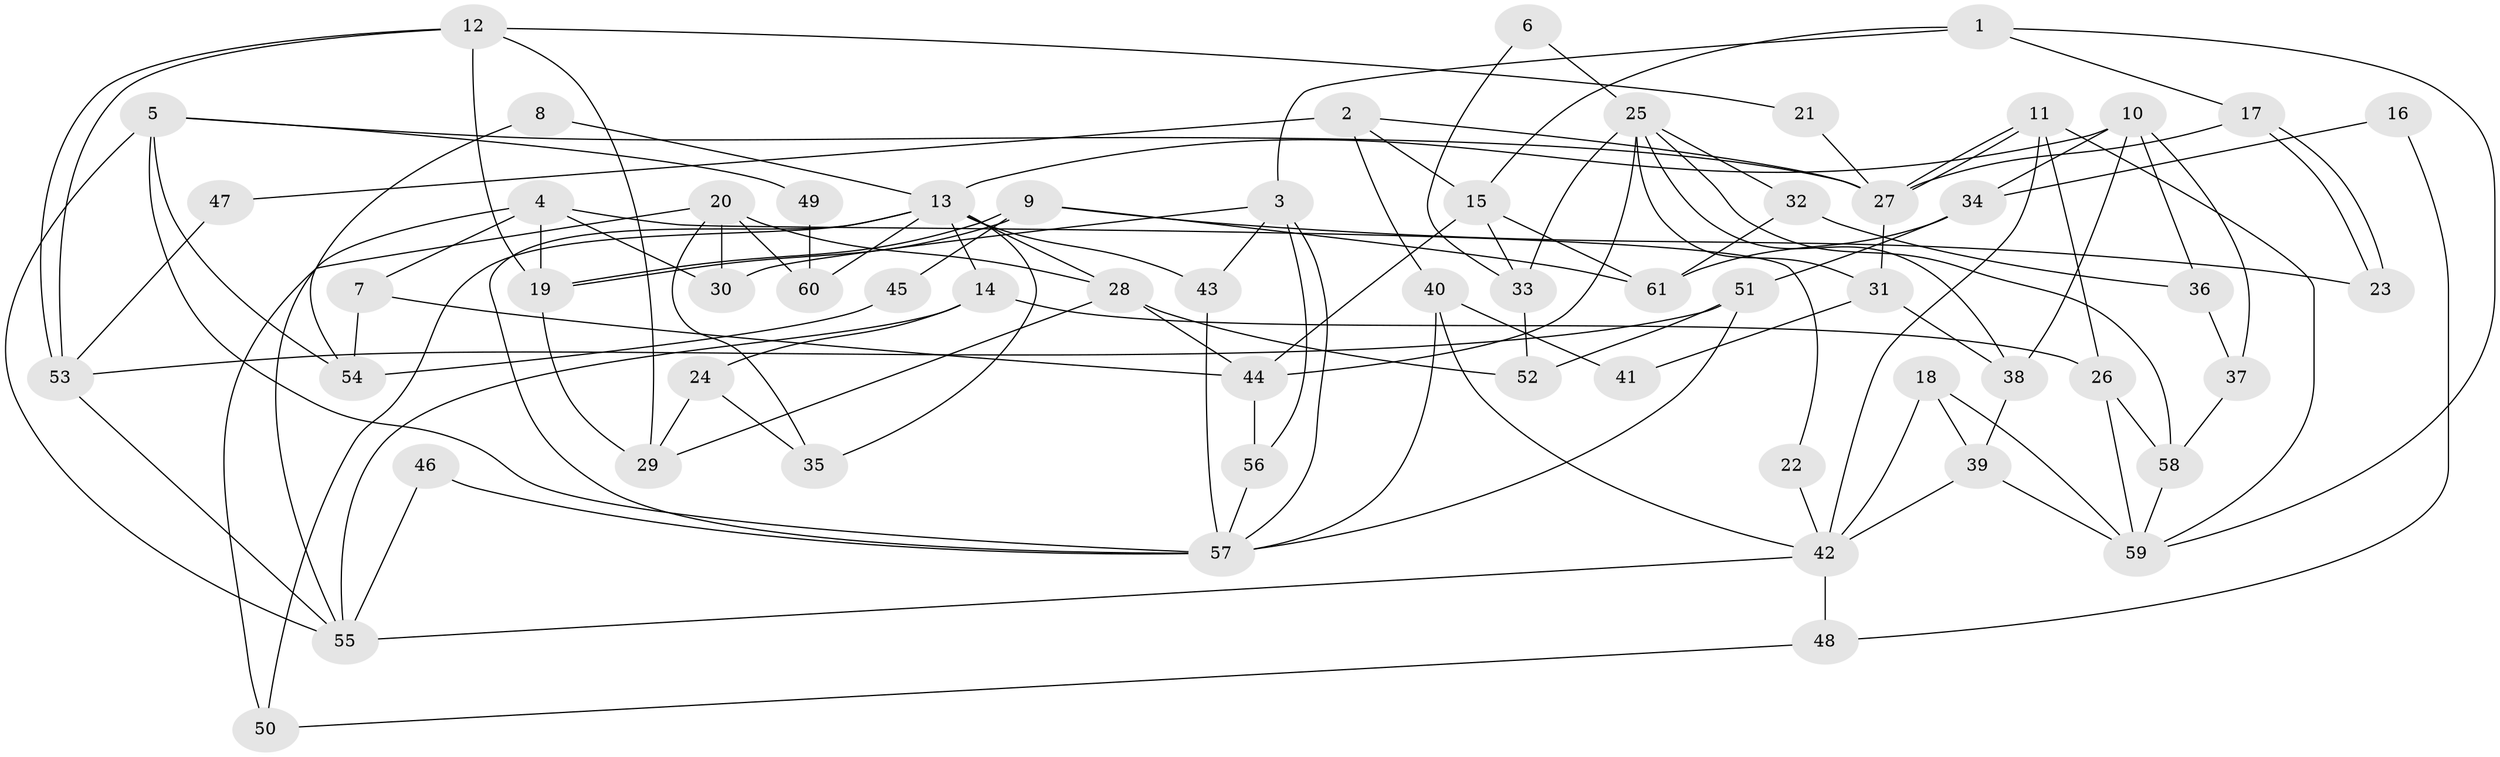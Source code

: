 // coarse degree distribution, {8: 0.08333333333333333, 6: 0.16666666666666666, 5: 0.125, 10: 0.16666666666666666, 4: 0.16666666666666666, 7: 0.08333333333333333, 3: 0.20833333333333334}
// Generated by graph-tools (version 1.1) at 2025/18/03/04/25 18:18:45]
// undirected, 61 vertices, 122 edges
graph export_dot {
graph [start="1"]
  node [color=gray90,style=filled];
  1;
  2;
  3;
  4;
  5;
  6;
  7;
  8;
  9;
  10;
  11;
  12;
  13;
  14;
  15;
  16;
  17;
  18;
  19;
  20;
  21;
  22;
  23;
  24;
  25;
  26;
  27;
  28;
  29;
  30;
  31;
  32;
  33;
  34;
  35;
  36;
  37;
  38;
  39;
  40;
  41;
  42;
  43;
  44;
  45;
  46;
  47;
  48;
  49;
  50;
  51;
  52;
  53;
  54;
  55;
  56;
  57;
  58;
  59;
  60;
  61;
  1 -- 17;
  1 -- 59;
  1 -- 3;
  1 -- 15;
  2 -- 27;
  2 -- 15;
  2 -- 40;
  2 -- 47;
  3 -- 57;
  3 -- 30;
  3 -- 43;
  3 -- 56;
  4 -- 55;
  4 -- 19;
  4 -- 7;
  4 -- 22;
  4 -- 30;
  5 -- 27;
  5 -- 57;
  5 -- 49;
  5 -- 54;
  5 -- 55;
  6 -- 25;
  6 -- 33;
  7 -- 44;
  7 -- 54;
  8 -- 13;
  8 -- 54;
  9 -- 19;
  9 -- 19;
  9 -- 61;
  9 -- 23;
  9 -- 45;
  10 -- 36;
  10 -- 38;
  10 -- 13;
  10 -- 34;
  10 -- 37;
  11 -- 59;
  11 -- 27;
  11 -- 27;
  11 -- 26;
  11 -- 42;
  12 -- 53;
  12 -- 53;
  12 -- 29;
  12 -- 19;
  12 -- 21;
  13 -- 43;
  13 -- 14;
  13 -- 28;
  13 -- 35;
  13 -- 50;
  13 -- 57;
  13 -- 60;
  14 -- 55;
  14 -- 24;
  14 -- 26;
  15 -- 33;
  15 -- 44;
  15 -- 61;
  16 -- 48;
  16 -- 34;
  17 -- 23;
  17 -- 23;
  17 -- 27;
  18 -- 42;
  18 -- 59;
  18 -- 39;
  19 -- 29;
  20 -- 28;
  20 -- 30;
  20 -- 35;
  20 -- 50;
  20 -- 60;
  21 -- 27;
  22 -- 42;
  24 -- 35;
  24 -- 29;
  25 -- 44;
  25 -- 58;
  25 -- 31;
  25 -- 32;
  25 -- 33;
  25 -- 38;
  26 -- 58;
  26 -- 59;
  27 -- 31;
  28 -- 29;
  28 -- 44;
  28 -- 52;
  31 -- 38;
  31 -- 41;
  32 -- 61;
  32 -- 36;
  33 -- 52;
  34 -- 51;
  34 -- 61;
  36 -- 37;
  37 -- 58;
  38 -- 39;
  39 -- 42;
  39 -- 59;
  40 -- 57;
  40 -- 41;
  40 -- 42;
  42 -- 48;
  42 -- 55;
  43 -- 57;
  44 -- 56;
  45 -- 54;
  46 -- 57;
  46 -- 55;
  47 -- 53;
  48 -- 50;
  49 -- 60;
  51 -- 57;
  51 -- 53;
  51 -- 52;
  53 -- 55;
  56 -- 57;
  58 -- 59;
}
